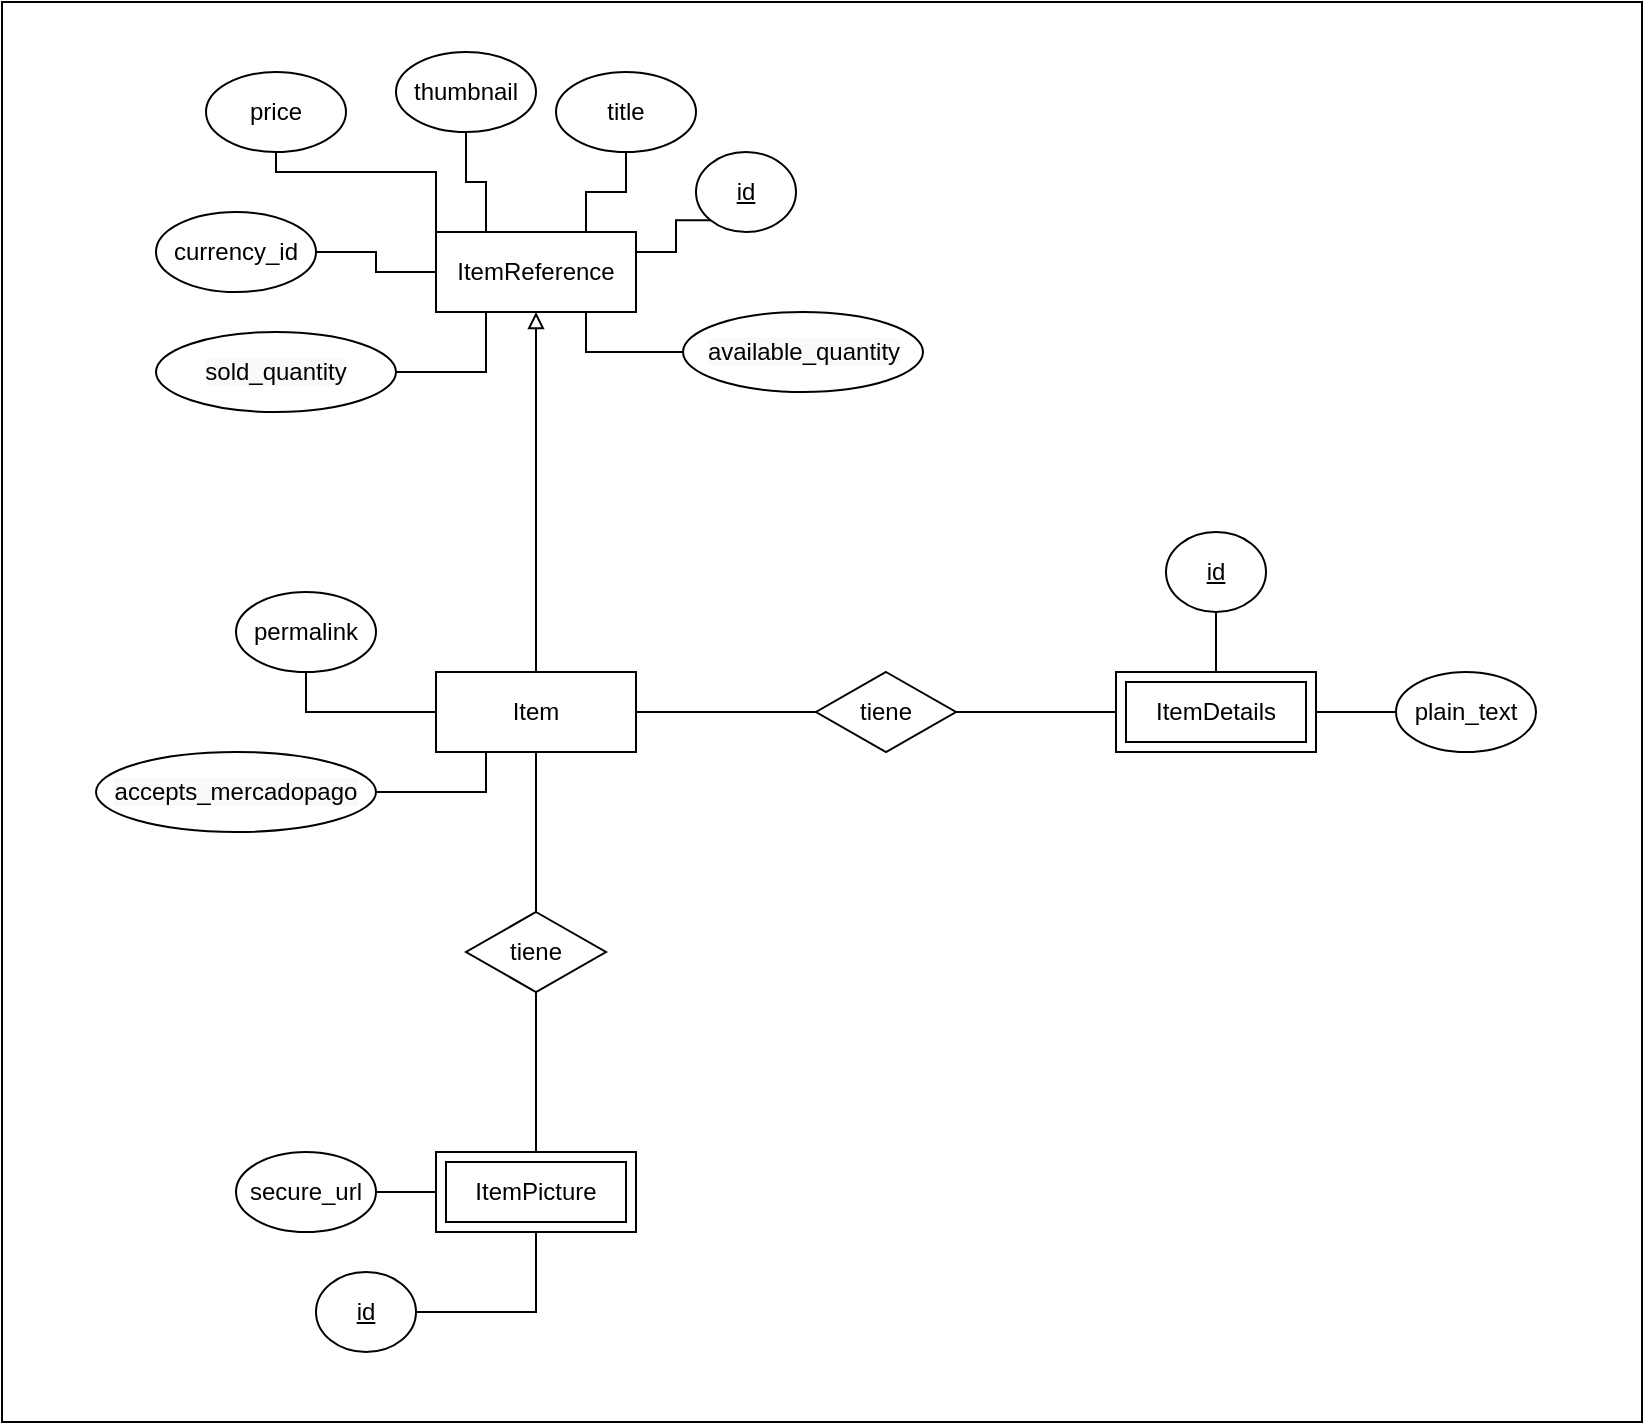 <mxfile version="14.5.1" type="device"><diagram id="wt0vKYqm9poz2lraFToa" name="Página-1"><mxGraphModel dx="1426" dy="905" grid="1" gridSize="10" guides="1" tooltips="1" connect="1" arrows="1" fold="1" page="1" pageScale="1" pageWidth="827" pageHeight="1169" math="0" shadow="0"><root><mxCell id="0"/><mxCell id="1" parent="0"/><mxCell id="i0qDU0kpLeGOnSYp_qUz-51" value="" style="rounded=0;whiteSpace=wrap;html=1;" vertex="1" parent="1"><mxGeometry x="7" y="15" width="820" height="710" as="geometry"/></mxCell><mxCell id="i0qDU0kpLeGOnSYp_qUz-2" value="title" style="ellipse;whiteSpace=wrap;html=1;align=center;" vertex="1" parent="1"><mxGeometry x="284" y="50" width="70" height="40" as="geometry"/></mxCell><mxCell id="i0qDU0kpLeGOnSYp_qUz-3" value="id" style="ellipse;whiteSpace=wrap;html=1;align=center;fontStyle=4;" vertex="1" parent="1"><mxGeometry x="354" y="90" width="50" height="40" as="geometry"/></mxCell><mxCell id="i0qDU0kpLeGOnSYp_qUz-4" value="price" style="ellipse;whiteSpace=wrap;html=1;align=center;" vertex="1" parent="1"><mxGeometry x="109" y="50" width="70" height="40" as="geometry"/></mxCell><mxCell id="i0qDU0kpLeGOnSYp_qUz-5" value="currency_id" style="ellipse;whiteSpace=wrap;html=1;align=center;" vertex="1" parent="1"><mxGeometry x="84" y="120" width="80" height="40" as="geometry"/></mxCell><mxCell id="i0qDU0kpLeGOnSYp_qUz-19" style="edgeStyle=orthogonalEdgeStyle;rounded=0;orthogonalLoop=1;jettySize=auto;html=1;exitX=1;exitY=0.5;exitDx=0;exitDy=0;entryX=0.25;entryY=1;entryDx=0;entryDy=0;endArrow=none;endFill=0;" edge="1" parent="1" source="i0qDU0kpLeGOnSYp_qUz-8" target="i0qDU0kpLeGOnSYp_qUz-12"><mxGeometry relative="1" as="geometry"/></mxCell><mxCell id="i0qDU0kpLeGOnSYp_qUz-8" value="&lt;div style=&quot;text-align: center&quot;&gt;&lt;span style=&quot;text-align: left ; background-color: rgb(248 , 249 , 250)&quot;&gt;sold_quantity&lt;/span&gt;&lt;/div&gt;" style="ellipse;whiteSpace=wrap;html=1;align=center;" vertex="1" parent="1"><mxGeometry x="84" y="180" width="120" height="40" as="geometry"/></mxCell><mxCell id="i0qDU0kpLeGOnSYp_qUz-43" style="edgeStyle=orthogonalEdgeStyle;rounded=0;orthogonalLoop=1;jettySize=auto;html=1;entryX=0.25;entryY=1;entryDx=0;entryDy=0;endArrow=none;endFill=0;" edge="1" parent="1" source="i0qDU0kpLeGOnSYp_qUz-9" target="i0qDU0kpLeGOnSYp_qUz-26"><mxGeometry relative="1" as="geometry"/></mxCell><mxCell id="i0qDU0kpLeGOnSYp_qUz-9" value="&lt;div style=&quot;text-align: center&quot;&gt;&lt;span style=&quot;text-align: left ; background-color: rgb(248 , 249 , 250)&quot;&gt;accepts_mercadopago&lt;/span&gt;&lt;/div&gt;" style="ellipse;whiteSpace=wrap;html=1;align=center;" vertex="1" parent="1"><mxGeometry x="54" y="390" width="140" height="40" as="geometry"/></mxCell><mxCell id="i0qDU0kpLeGOnSYp_qUz-10" value="thumbnail" style="ellipse;whiteSpace=wrap;html=1;align=center;" vertex="1" parent="1"><mxGeometry x="204" y="40" width="70" height="40" as="geometry"/></mxCell><mxCell id="i0qDU0kpLeGOnSYp_qUz-11" value="permalink" style="ellipse;whiteSpace=wrap;html=1;align=center;" vertex="1" parent="1"><mxGeometry x="124" y="310" width="70" height="40" as="geometry"/></mxCell><mxCell id="i0qDU0kpLeGOnSYp_qUz-21" style="edgeStyle=orthogonalEdgeStyle;rounded=0;orthogonalLoop=1;jettySize=auto;html=1;endArrow=none;endFill=0;" edge="1" parent="1" source="i0qDU0kpLeGOnSYp_qUz-12" target="i0qDU0kpLeGOnSYp_qUz-5"><mxGeometry relative="1" as="geometry"/></mxCell><mxCell id="i0qDU0kpLeGOnSYp_qUz-22" style="edgeStyle=orthogonalEdgeStyle;rounded=0;orthogonalLoop=1;jettySize=auto;html=1;exitX=0;exitY=0;exitDx=0;exitDy=0;entryX=0.5;entryY=1;entryDx=0;entryDy=0;endArrow=none;endFill=0;" edge="1" parent="1" source="i0qDU0kpLeGOnSYp_qUz-12" target="i0qDU0kpLeGOnSYp_qUz-4"><mxGeometry relative="1" as="geometry"><Array as="points"><mxPoint x="224" y="100"/><mxPoint x="144" y="100"/></Array></mxGeometry></mxCell><mxCell id="i0qDU0kpLeGOnSYp_qUz-23" style="edgeStyle=orthogonalEdgeStyle;rounded=0;orthogonalLoop=1;jettySize=auto;html=1;exitX=0.25;exitY=0;exitDx=0;exitDy=0;entryX=0.5;entryY=1;entryDx=0;entryDy=0;endArrow=none;endFill=0;" edge="1" parent="1" source="i0qDU0kpLeGOnSYp_qUz-12" target="i0qDU0kpLeGOnSYp_qUz-10"><mxGeometry relative="1" as="geometry"/></mxCell><mxCell id="i0qDU0kpLeGOnSYp_qUz-24" style="edgeStyle=orthogonalEdgeStyle;rounded=0;orthogonalLoop=1;jettySize=auto;html=1;exitX=0.75;exitY=0;exitDx=0;exitDy=0;entryX=0.5;entryY=1;entryDx=0;entryDy=0;endArrow=none;endFill=0;" edge="1" parent="1" source="i0qDU0kpLeGOnSYp_qUz-12" target="i0qDU0kpLeGOnSYp_qUz-2"><mxGeometry relative="1" as="geometry"/></mxCell><mxCell id="i0qDU0kpLeGOnSYp_qUz-25" style="edgeStyle=orthogonalEdgeStyle;rounded=0;orthogonalLoop=1;jettySize=auto;html=1;exitX=1;exitY=0.25;exitDx=0;exitDy=0;entryX=0;entryY=1;entryDx=0;entryDy=0;endArrow=none;endFill=0;" edge="1" parent="1" source="i0qDU0kpLeGOnSYp_qUz-12" target="i0qDU0kpLeGOnSYp_qUz-3"><mxGeometry relative="1" as="geometry"/></mxCell><mxCell id="i0qDU0kpLeGOnSYp_qUz-40" style="edgeStyle=orthogonalEdgeStyle;rounded=0;orthogonalLoop=1;jettySize=auto;html=1;exitX=0.75;exitY=1;exitDx=0;exitDy=0;entryX=0;entryY=0.5;entryDx=0;entryDy=0;endArrow=none;endFill=0;" edge="1" parent="1" source="i0qDU0kpLeGOnSYp_qUz-12" target="i0qDU0kpLeGOnSYp_qUz-39"><mxGeometry relative="1" as="geometry"/></mxCell><mxCell id="i0qDU0kpLeGOnSYp_qUz-12" value="ItemReference" style="whiteSpace=wrap;html=1;align=center;" vertex="1" parent="1"><mxGeometry x="224" y="130" width="100" height="40" as="geometry"/></mxCell><mxCell id="i0qDU0kpLeGOnSYp_qUz-17" value="plain_text" style="ellipse;whiteSpace=wrap;html=1;align=center;" vertex="1" parent="1"><mxGeometry x="704" y="350" width="70" height="40" as="geometry"/></mxCell><mxCell id="i0qDU0kpLeGOnSYp_qUz-27" style="edgeStyle=orthogonalEdgeStyle;rounded=0;orthogonalLoop=1;jettySize=auto;html=1;entryX=0.5;entryY=1;entryDx=0;entryDy=0;endArrow=block;endFill=0;" edge="1" parent="1" source="i0qDU0kpLeGOnSYp_qUz-26" target="i0qDU0kpLeGOnSYp_qUz-12"><mxGeometry relative="1" as="geometry"/></mxCell><mxCell id="i0qDU0kpLeGOnSYp_qUz-28" style="edgeStyle=orthogonalEdgeStyle;rounded=0;orthogonalLoop=1;jettySize=auto;html=1;exitX=0;exitY=0.5;exitDx=0;exitDy=0;entryX=0.5;entryY=1;entryDx=0;entryDy=0;endArrow=none;endFill=0;" edge="1" parent="1" source="i0qDU0kpLeGOnSYp_qUz-26" target="i0qDU0kpLeGOnSYp_qUz-11"><mxGeometry relative="1" as="geometry"/></mxCell><mxCell id="i0qDU0kpLeGOnSYp_qUz-37" style="edgeStyle=orthogonalEdgeStyle;rounded=0;orthogonalLoop=1;jettySize=auto;html=1;entryX=0;entryY=0.5;entryDx=0;entryDy=0;endArrow=none;endFill=0;" edge="1" parent="1" source="i0qDU0kpLeGOnSYp_qUz-26" target="i0qDU0kpLeGOnSYp_qUz-36"><mxGeometry relative="1" as="geometry"/></mxCell><mxCell id="i0qDU0kpLeGOnSYp_qUz-45" style="edgeStyle=orthogonalEdgeStyle;rounded=0;orthogonalLoop=1;jettySize=auto;html=1;entryX=0.5;entryY=0;entryDx=0;entryDy=0;endArrow=none;endFill=0;" edge="1" parent="1" source="i0qDU0kpLeGOnSYp_qUz-26" target="i0qDU0kpLeGOnSYp_qUz-44"><mxGeometry relative="1" as="geometry"/></mxCell><mxCell id="i0qDU0kpLeGOnSYp_qUz-26" value="Item" style="whiteSpace=wrap;html=1;align=center;" vertex="1" parent="1"><mxGeometry x="224" y="350" width="100" height="40" as="geometry"/></mxCell><mxCell id="i0qDU0kpLeGOnSYp_qUz-32" style="edgeStyle=orthogonalEdgeStyle;rounded=0;orthogonalLoop=1;jettySize=auto;html=1;endArrow=none;endFill=0;exitX=0.5;exitY=0;exitDx=0;exitDy=0;" edge="1" parent="1" source="i0qDU0kpLeGOnSYp_qUz-35" target="i0qDU0kpLeGOnSYp_qUz-31"><mxGeometry relative="1" as="geometry"><mxPoint x="614" y="350" as="sourcePoint"/></mxGeometry></mxCell><mxCell id="i0qDU0kpLeGOnSYp_qUz-33" style="edgeStyle=orthogonalEdgeStyle;rounded=0;orthogonalLoop=1;jettySize=auto;html=1;entryX=0;entryY=0.5;entryDx=0;entryDy=0;endArrow=none;endFill=0;exitX=1;exitY=0.5;exitDx=0;exitDy=0;" edge="1" parent="1" source="i0qDU0kpLeGOnSYp_qUz-35" target="i0qDU0kpLeGOnSYp_qUz-17"><mxGeometry relative="1" as="geometry"><mxPoint x="664" y="370" as="sourcePoint"/></mxGeometry></mxCell><mxCell id="i0qDU0kpLeGOnSYp_qUz-31" value="id" style="ellipse;whiteSpace=wrap;html=1;align=center;fontStyle=4;" vertex="1" parent="1"><mxGeometry x="589" y="280" width="50" height="40" as="geometry"/></mxCell><mxCell id="i0qDU0kpLeGOnSYp_qUz-35" value="ItemDetails" style="shape=ext;margin=3;double=1;whiteSpace=wrap;html=1;align=center;" vertex="1" parent="1"><mxGeometry x="564" y="350" width="100" height="40" as="geometry"/></mxCell><mxCell id="i0qDU0kpLeGOnSYp_qUz-38" style="edgeStyle=orthogonalEdgeStyle;rounded=0;orthogonalLoop=1;jettySize=auto;html=1;entryX=0;entryY=0.5;entryDx=0;entryDy=0;endArrow=none;endFill=0;" edge="1" parent="1" source="i0qDU0kpLeGOnSYp_qUz-36" target="i0qDU0kpLeGOnSYp_qUz-35"><mxGeometry relative="1" as="geometry"/></mxCell><mxCell id="i0qDU0kpLeGOnSYp_qUz-36" value="tiene" style="shape=rhombus;perimeter=rhombusPerimeter;whiteSpace=wrap;html=1;align=center;" vertex="1" parent="1"><mxGeometry x="414" y="350" width="70" height="40" as="geometry"/></mxCell><mxCell id="i0qDU0kpLeGOnSYp_qUz-39" value="&lt;div style=&quot;text-align: center&quot;&gt;&lt;span style=&quot;text-align: left ; background-color: rgb(248 , 249 , 250)&quot;&gt;available_quantity&lt;/span&gt;&lt;/div&gt;" style="ellipse;whiteSpace=wrap;html=1;align=center;" vertex="1" parent="1"><mxGeometry x="347.5" y="170" width="120" height="40" as="geometry"/></mxCell><mxCell id="i0qDU0kpLeGOnSYp_qUz-42" value="ItemPicture" style="shape=ext;margin=3;double=1;whiteSpace=wrap;html=1;align=center;" vertex="1" parent="1"><mxGeometry x="224" y="590" width="100" height="40" as="geometry"/></mxCell><mxCell id="i0qDU0kpLeGOnSYp_qUz-46" style="edgeStyle=orthogonalEdgeStyle;rounded=0;orthogonalLoop=1;jettySize=auto;html=1;endArrow=none;endFill=0;" edge="1" parent="1" source="i0qDU0kpLeGOnSYp_qUz-44" target="i0qDU0kpLeGOnSYp_qUz-42"><mxGeometry relative="1" as="geometry"/></mxCell><mxCell id="i0qDU0kpLeGOnSYp_qUz-44" value="tiene" style="shape=rhombus;perimeter=rhombusPerimeter;whiteSpace=wrap;html=1;align=center;" vertex="1" parent="1"><mxGeometry x="239" y="470" width="70" height="40" as="geometry"/></mxCell><mxCell id="i0qDU0kpLeGOnSYp_qUz-50" style="edgeStyle=orthogonalEdgeStyle;rounded=0;orthogonalLoop=1;jettySize=auto;html=1;entryX=0;entryY=0.5;entryDx=0;entryDy=0;endArrow=none;endFill=0;" edge="1" parent="1" source="i0qDU0kpLeGOnSYp_qUz-47" target="i0qDU0kpLeGOnSYp_qUz-42"><mxGeometry relative="1" as="geometry"/></mxCell><mxCell id="i0qDU0kpLeGOnSYp_qUz-47" value="secure_url" style="ellipse;whiteSpace=wrap;html=1;align=center;" vertex="1" parent="1"><mxGeometry x="124" y="590" width="70" height="40" as="geometry"/></mxCell><mxCell id="i0qDU0kpLeGOnSYp_qUz-49" style="edgeStyle=orthogonalEdgeStyle;rounded=0;orthogonalLoop=1;jettySize=auto;html=1;entryX=0.5;entryY=1;entryDx=0;entryDy=0;endArrow=none;endFill=0;" edge="1" parent="1" source="i0qDU0kpLeGOnSYp_qUz-48" target="i0qDU0kpLeGOnSYp_qUz-42"><mxGeometry relative="1" as="geometry"/></mxCell><mxCell id="i0qDU0kpLeGOnSYp_qUz-48" value="id" style="ellipse;whiteSpace=wrap;html=1;align=center;fontStyle=4;" vertex="1" parent="1"><mxGeometry x="164" y="650" width="50" height="40" as="geometry"/></mxCell></root></mxGraphModel></diagram></mxfile>
